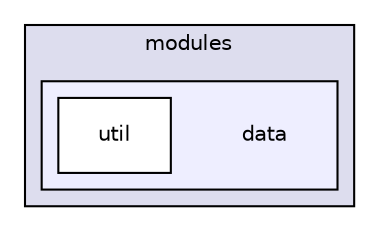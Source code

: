 digraph "modules/data" {
  compound=true
  node [ fontsize="10", fontname="Helvetica"];
  edge [ labelfontsize="10", labelfontname="Helvetica"];
  subgraph clusterdir_e05d7e2b1ecd646af5bb94391405f3b5 {
    graph [ bgcolor="#ddddee", pencolor="black", label="modules" fontname="Helvetica", fontsize="10", URL="dir_e05d7e2b1ecd646af5bb94391405f3b5.html"]
  subgraph clusterdir_a49f6e7816cbb94d280aac68ac4f0c2b {
    graph [ bgcolor="#eeeeff", pencolor="black", label="" URL="dir_a49f6e7816cbb94d280aac68ac4f0c2b.html"];
    dir_a49f6e7816cbb94d280aac68ac4f0c2b [shape=plaintext label="data"];
    dir_2c41b33176800a27c3041d2fbdcaa7a2 [shape=box label="util" color="black" fillcolor="white" style="filled" URL="dir_2c41b33176800a27c3041d2fbdcaa7a2.html"];
  }
  }
}
